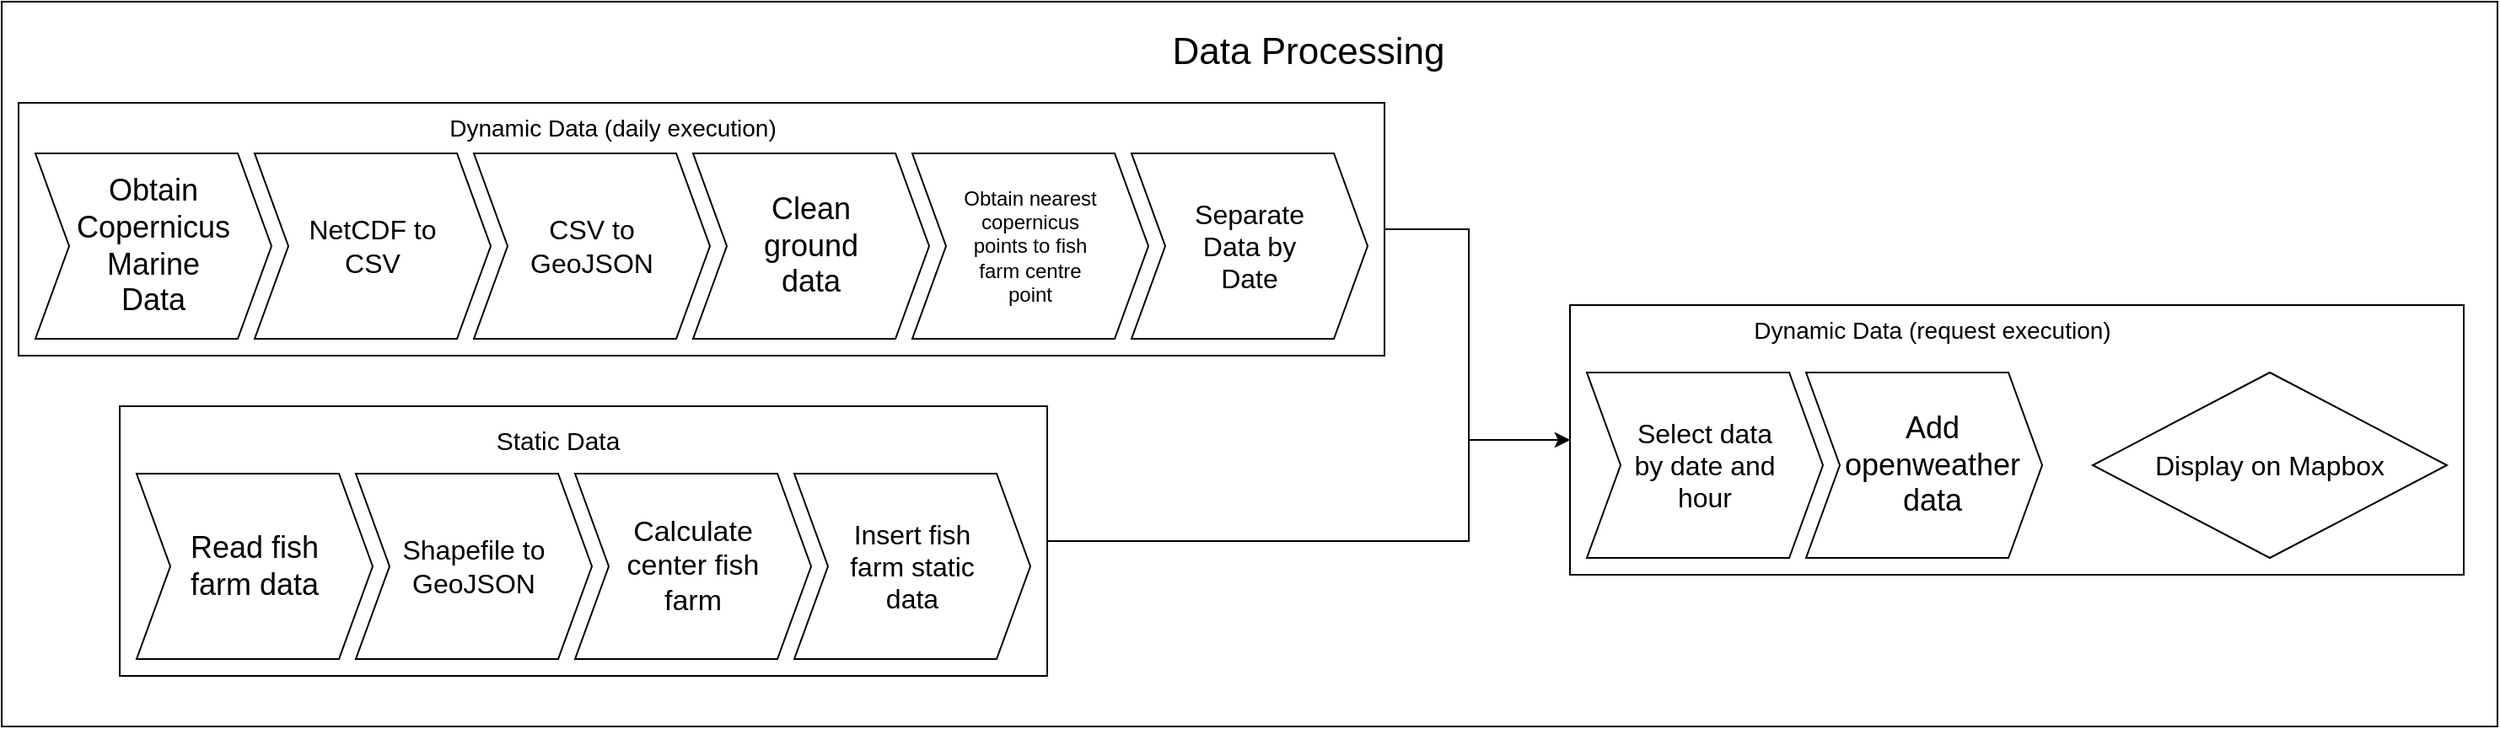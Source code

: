 <mxfile version="24.5.1" type="device">
  <diagram name="Page-1" id="Tt0fYWTOFyzoxoqD-ytb">
    <mxGraphModel dx="1426" dy="769" grid="1" gridSize="10" guides="1" tooltips="1" connect="1" arrows="1" fold="1" page="1" pageScale="1" pageWidth="850" pageHeight="1100" math="0" shadow="0">
      <root>
        <mxCell id="0" />
        <mxCell id="1" parent="0" />
        <mxCell id="PcdOBNPo4yxr-nPciD2l-52" value="" style="rounded=0;whiteSpace=wrap;html=1;" vertex="1" parent="1">
          <mxGeometry x="20" y="20" width="1480" height="430" as="geometry" />
        </mxCell>
        <mxCell id="PcdOBNPo4yxr-nPciD2l-44" value="" style="rounded=0;whiteSpace=wrap;html=1;" vertex="1" parent="1">
          <mxGeometry x="950" y="200" width="530" height="160" as="geometry" />
        </mxCell>
        <mxCell id="PcdOBNPo4yxr-nPciD2l-35" value="" style="rounded=0;whiteSpace=wrap;html=1;" vertex="1" parent="1">
          <mxGeometry x="90" y="260" width="550" height="160" as="geometry" />
        </mxCell>
        <mxCell id="PcdOBNPo4yxr-nPciD2l-34" value="" style="rounded=0;whiteSpace=wrap;html=1;" vertex="1" parent="1">
          <mxGeometry x="30" y="80" width="810" height="150" as="geometry" />
        </mxCell>
        <mxCell id="PcdOBNPo4yxr-nPciD2l-1" value="&lt;font style=&quot;font-size: 22px;&quot;&gt;Data Processing&lt;/font&gt;" style="text;html=1;align=center;verticalAlign=middle;whiteSpace=wrap;rounded=0;" vertex="1" parent="1">
          <mxGeometry x="690" y="20" width="210" height="60" as="geometry" />
        </mxCell>
        <mxCell id="PcdOBNPo4yxr-nPciD2l-2" value="" style="shape=step;perimeter=stepPerimeter;whiteSpace=wrap;html=1;fixedSize=1;" vertex="1" parent="1">
          <mxGeometry x="40" y="110" width="140" height="110" as="geometry" />
        </mxCell>
        <mxCell id="PcdOBNPo4yxr-nPciD2l-3" value="" style="shape=step;perimeter=stepPerimeter;whiteSpace=wrap;html=1;fixedSize=1;" vertex="1" parent="1">
          <mxGeometry x="170" y="110" width="140" height="110" as="geometry" />
        </mxCell>
        <mxCell id="PcdOBNPo4yxr-nPciD2l-4" value="" style="shape=step;perimeter=stepPerimeter;whiteSpace=wrap;html=1;fixedSize=1;" vertex="1" parent="1">
          <mxGeometry x="300" y="110" width="140" height="110" as="geometry" />
        </mxCell>
        <mxCell id="PcdOBNPo4yxr-nPciD2l-5" value="" style="shape=step;perimeter=stepPerimeter;whiteSpace=wrap;html=1;fixedSize=1;" vertex="1" parent="1">
          <mxGeometry x="430" y="110" width="140" height="110" as="geometry" />
        </mxCell>
        <mxCell id="PcdOBNPo4yxr-nPciD2l-6" value="&lt;font style=&quot;font-size: 18px;&quot;&gt;Obtain Copernicus Marine Data&lt;/font&gt;" style="text;html=1;align=center;verticalAlign=middle;whiteSpace=wrap;rounded=0;" vertex="1" parent="1">
          <mxGeometry x="65" y="120" width="90" height="90" as="geometry" />
        </mxCell>
        <mxCell id="PcdOBNPo4yxr-nPciD2l-7" value="&lt;font style=&quot;font-size: 16px;&quot;&gt;NetCDF to CSV&lt;/font&gt;" style="text;html=1;align=center;verticalAlign=middle;whiteSpace=wrap;rounded=0;" vertex="1" parent="1">
          <mxGeometry x="195" y="120" width="90" height="90" as="geometry" />
        </mxCell>
        <mxCell id="PcdOBNPo4yxr-nPciD2l-8" value="&lt;font style=&quot;font-size: 16px;&quot;&gt;CSV to GeoJSON&lt;/font&gt;" style="text;html=1;align=center;verticalAlign=middle;whiteSpace=wrap;rounded=0;" vertex="1" parent="1">
          <mxGeometry x="325" y="120" width="90" height="90" as="geometry" />
        </mxCell>
        <mxCell id="PcdOBNPo4yxr-nPciD2l-9" value="&lt;font style=&quot;font-size: 18px;&quot;&gt;Clean ground data&lt;/font&gt;" style="text;html=1;align=center;verticalAlign=middle;whiteSpace=wrap;rounded=0;" vertex="1" parent="1">
          <mxGeometry x="455" y="120" width="90" height="90" as="geometry" />
        </mxCell>
        <mxCell id="PcdOBNPo4yxr-nPciD2l-10" value="" style="shape=step;perimeter=stepPerimeter;whiteSpace=wrap;html=1;fixedSize=1;" vertex="1" parent="1">
          <mxGeometry x="360" y="300" width="140" height="110" as="geometry" />
        </mxCell>
        <mxCell id="PcdOBNPo4yxr-nPciD2l-11" value="&lt;font style=&quot;font-size: 17px;&quot;&gt;Calculate center fish farm&lt;/font&gt;" style="text;html=1;align=center;verticalAlign=middle;whiteSpace=wrap;rounded=0;" vertex="1" parent="1">
          <mxGeometry x="385" y="310" width="90" height="90" as="geometry" />
        </mxCell>
        <mxCell id="PcdOBNPo4yxr-nPciD2l-14" value="" style="shape=step;perimeter=stepPerimeter;whiteSpace=wrap;html=1;fixedSize=1;" vertex="1" parent="1">
          <mxGeometry x="490" y="300" width="140" height="110" as="geometry" />
        </mxCell>
        <mxCell id="PcdOBNPo4yxr-nPciD2l-15" value="&lt;font style=&quot;font-size: 16px;&quot;&gt;Insert fish farm static data&lt;/font&gt;" style="text;html=1;align=center;verticalAlign=middle;whiteSpace=wrap;rounded=0;" vertex="1" parent="1">
          <mxGeometry x="515" y="310" width="90" height="90" as="geometry" />
        </mxCell>
        <mxCell id="PcdOBNPo4yxr-nPciD2l-18" value="" style="shape=step;perimeter=stepPerimeter;whiteSpace=wrap;html=1;fixedSize=1;" vertex="1" parent="1">
          <mxGeometry x="230" y="300" width="140" height="110" as="geometry" />
        </mxCell>
        <mxCell id="PcdOBNPo4yxr-nPciD2l-19" value="&lt;font style=&quot;font-size: 16px;&quot;&gt;Shapefile to GeoJSON&lt;/font&gt;" style="text;html=1;align=center;verticalAlign=middle;whiteSpace=wrap;rounded=0;" vertex="1" parent="1">
          <mxGeometry x="255" y="310" width="90" height="90" as="geometry" />
        </mxCell>
        <mxCell id="PcdOBNPo4yxr-nPciD2l-20" value="" style="shape=step;perimeter=stepPerimeter;whiteSpace=wrap;html=1;fixedSize=1;" vertex="1" parent="1">
          <mxGeometry x="690" y="110" width="140" height="110" as="geometry" />
        </mxCell>
        <mxCell id="PcdOBNPo4yxr-nPciD2l-21" value="&lt;font style=&quot;font-size: 16px;&quot;&gt;Separate Data by Date&lt;/font&gt;" style="text;html=1;align=center;verticalAlign=middle;whiteSpace=wrap;rounded=0;" vertex="1" parent="1">
          <mxGeometry x="715" y="120" width="90" height="90" as="geometry" />
        </mxCell>
        <mxCell id="PcdOBNPo4yxr-nPciD2l-22" value="" style="shape=step;perimeter=stepPerimeter;whiteSpace=wrap;html=1;fixedSize=1;" vertex="1" parent="1">
          <mxGeometry x="100" y="300" width="140" height="110" as="geometry" />
        </mxCell>
        <mxCell id="PcdOBNPo4yxr-nPciD2l-23" value="&lt;font style=&quot;font-size: 18px;&quot;&gt;Read fish farm data&lt;/font&gt;" style="text;html=1;align=center;verticalAlign=middle;whiteSpace=wrap;rounded=0;" vertex="1" parent="1">
          <mxGeometry x="125" y="310" width="90" height="90" as="geometry" />
        </mxCell>
        <mxCell id="PcdOBNPo4yxr-nPciD2l-24" value="" style="shape=step;perimeter=stepPerimeter;whiteSpace=wrap;html=1;fixedSize=1;" vertex="1" parent="1">
          <mxGeometry x="560" y="110" width="140" height="110" as="geometry" />
        </mxCell>
        <mxCell id="PcdOBNPo4yxr-nPciD2l-25" value="Obtain nearest copernicus points to fish farm centre point" style="text;html=1;align=center;verticalAlign=middle;whiteSpace=wrap;rounded=0;" vertex="1" parent="1">
          <mxGeometry x="585" y="120" width="90" height="90" as="geometry" />
        </mxCell>
        <mxCell id="PcdOBNPo4yxr-nPciD2l-26" value="" style="shape=step;perimeter=stepPerimeter;whiteSpace=wrap;html=1;fixedSize=1;" vertex="1" parent="1">
          <mxGeometry x="960" y="240" width="140" height="110" as="geometry" />
        </mxCell>
        <mxCell id="PcdOBNPo4yxr-nPciD2l-27" value="&lt;font style=&quot;font-size: 16px;&quot;&gt;Select data by date and hour&lt;/font&gt;" style="text;html=1;align=center;verticalAlign=middle;whiteSpace=wrap;rounded=0;" vertex="1" parent="1">
          <mxGeometry x="985" y="250" width="90" height="90" as="geometry" />
        </mxCell>
        <mxCell id="PcdOBNPo4yxr-nPciD2l-28" value="" style="shape=step;perimeter=stepPerimeter;whiteSpace=wrap;html=1;fixedSize=1;" vertex="1" parent="1">
          <mxGeometry x="1090" y="240" width="140" height="110" as="geometry" />
        </mxCell>
        <mxCell id="PcdOBNPo4yxr-nPciD2l-29" value="&lt;font style=&quot;font-size: 18px;&quot;&gt;Add openweather data&lt;/font&gt;" style="text;html=1;align=center;verticalAlign=middle;whiteSpace=wrap;rounded=0;" vertex="1" parent="1">
          <mxGeometry x="1110" y="250" width="110" height="90" as="geometry" />
        </mxCell>
        <mxCell id="PcdOBNPo4yxr-nPciD2l-30" value="&lt;font style=&quot;font-size: 16px;&quot;&gt;Display on Mapbox&lt;/font&gt;" style="rhombus;whiteSpace=wrap;html=1;" vertex="1" parent="1">
          <mxGeometry x="1260" y="240" width="210" height="110" as="geometry" />
        </mxCell>
        <mxCell id="PcdOBNPo4yxr-nPciD2l-38" value="&lt;font style=&quot;font-size: 14px;&quot;&gt;Dynamic Data (daily execution)&lt;/font&gt;" style="text;html=1;align=center;verticalAlign=middle;whiteSpace=wrap;rounded=0;" vertex="1" parent="1">
          <mxGeometry x="275" y="80" width="215" height="30" as="geometry" />
        </mxCell>
        <mxCell id="PcdOBNPo4yxr-nPciD2l-39" value="&lt;font style=&quot;font-size: 15px;&quot;&gt;Static Data&lt;/font&gt;" style="text;html=1;align=center;verticalAlign=middle;whiteSpace=wrap;rounded=0;" vertex="1" parent="1">
          <mxGeometry x="260" y="265" width="180" height="30" as="geometry" />
        </mxCell>
        <mxCell id="PcdOBNPo4yxr-nPciD2l-43" value="&lt;font style=&quot;font-size: 14px;&quot;&gt;Dynamic Data (request execution)&lt;/font&gt;" style="text;html=1;align=center;verticalAlign=middle;whiteSpace=wrap;rounded=0;" vertex="1" parent="1">
          <mxGeometry x="1050" y="200" width="230" height="30" as="geometry" />
        </mxCell>
        <mxCell id="PcdOBNPo4yxr-nPciD2l-50" value="" style="endArrow=classic;html=1;rounded=0;exitX=1;exitY=0.5;exitDx=0;exitDy=0;entryX=0;entryY=0.5;entryDx=0;entryDy=0;" edge="1" parent="1" source="PcdOBNPo4yxr-nPciD2l-34" target="PcdOBNPo4yxr-nPciD2l-44">
          <mxGeometry width="50" height="50" relative="1" as="geometry">
            <mxPoint x="910" y="290" as="sourcePoint" />
            <mxPoint x="890" y="310" as="targetPoint" />
            <Array as="points">
              <mxPoint x="890" y="155" />
              <mxPoint x="890" y="280" />
            </Array>
          </mxGeometry>
        </mxCell>
        <mxCell id="PcdOBNPo4yxr-nPciD2l-51" value="" style="endArrow=classic;html=1;rounded=0;exitX=1;exitY=0.5;exitDx=0;exitDy=0;" edge="1" parent="1" source="PcdOBNPo4yxr-nPciD2l-35">
          <mxGeometry width="50" height="50" relative="1" as="geometry">
            <mxPoint x="910" y="290" as="sourcePoint" />
            <mxPoint x="950" y="280" as="targetPoint" />
            <Array as="points">
              <mxPoint x="890" y="340" />
              <mxPoint x="890" y="280" />
            </Array>
          </mxGeometry>
        </mxCell>
      </root>
    </mxGraphModel>
  </diagram>
</mxfile>
